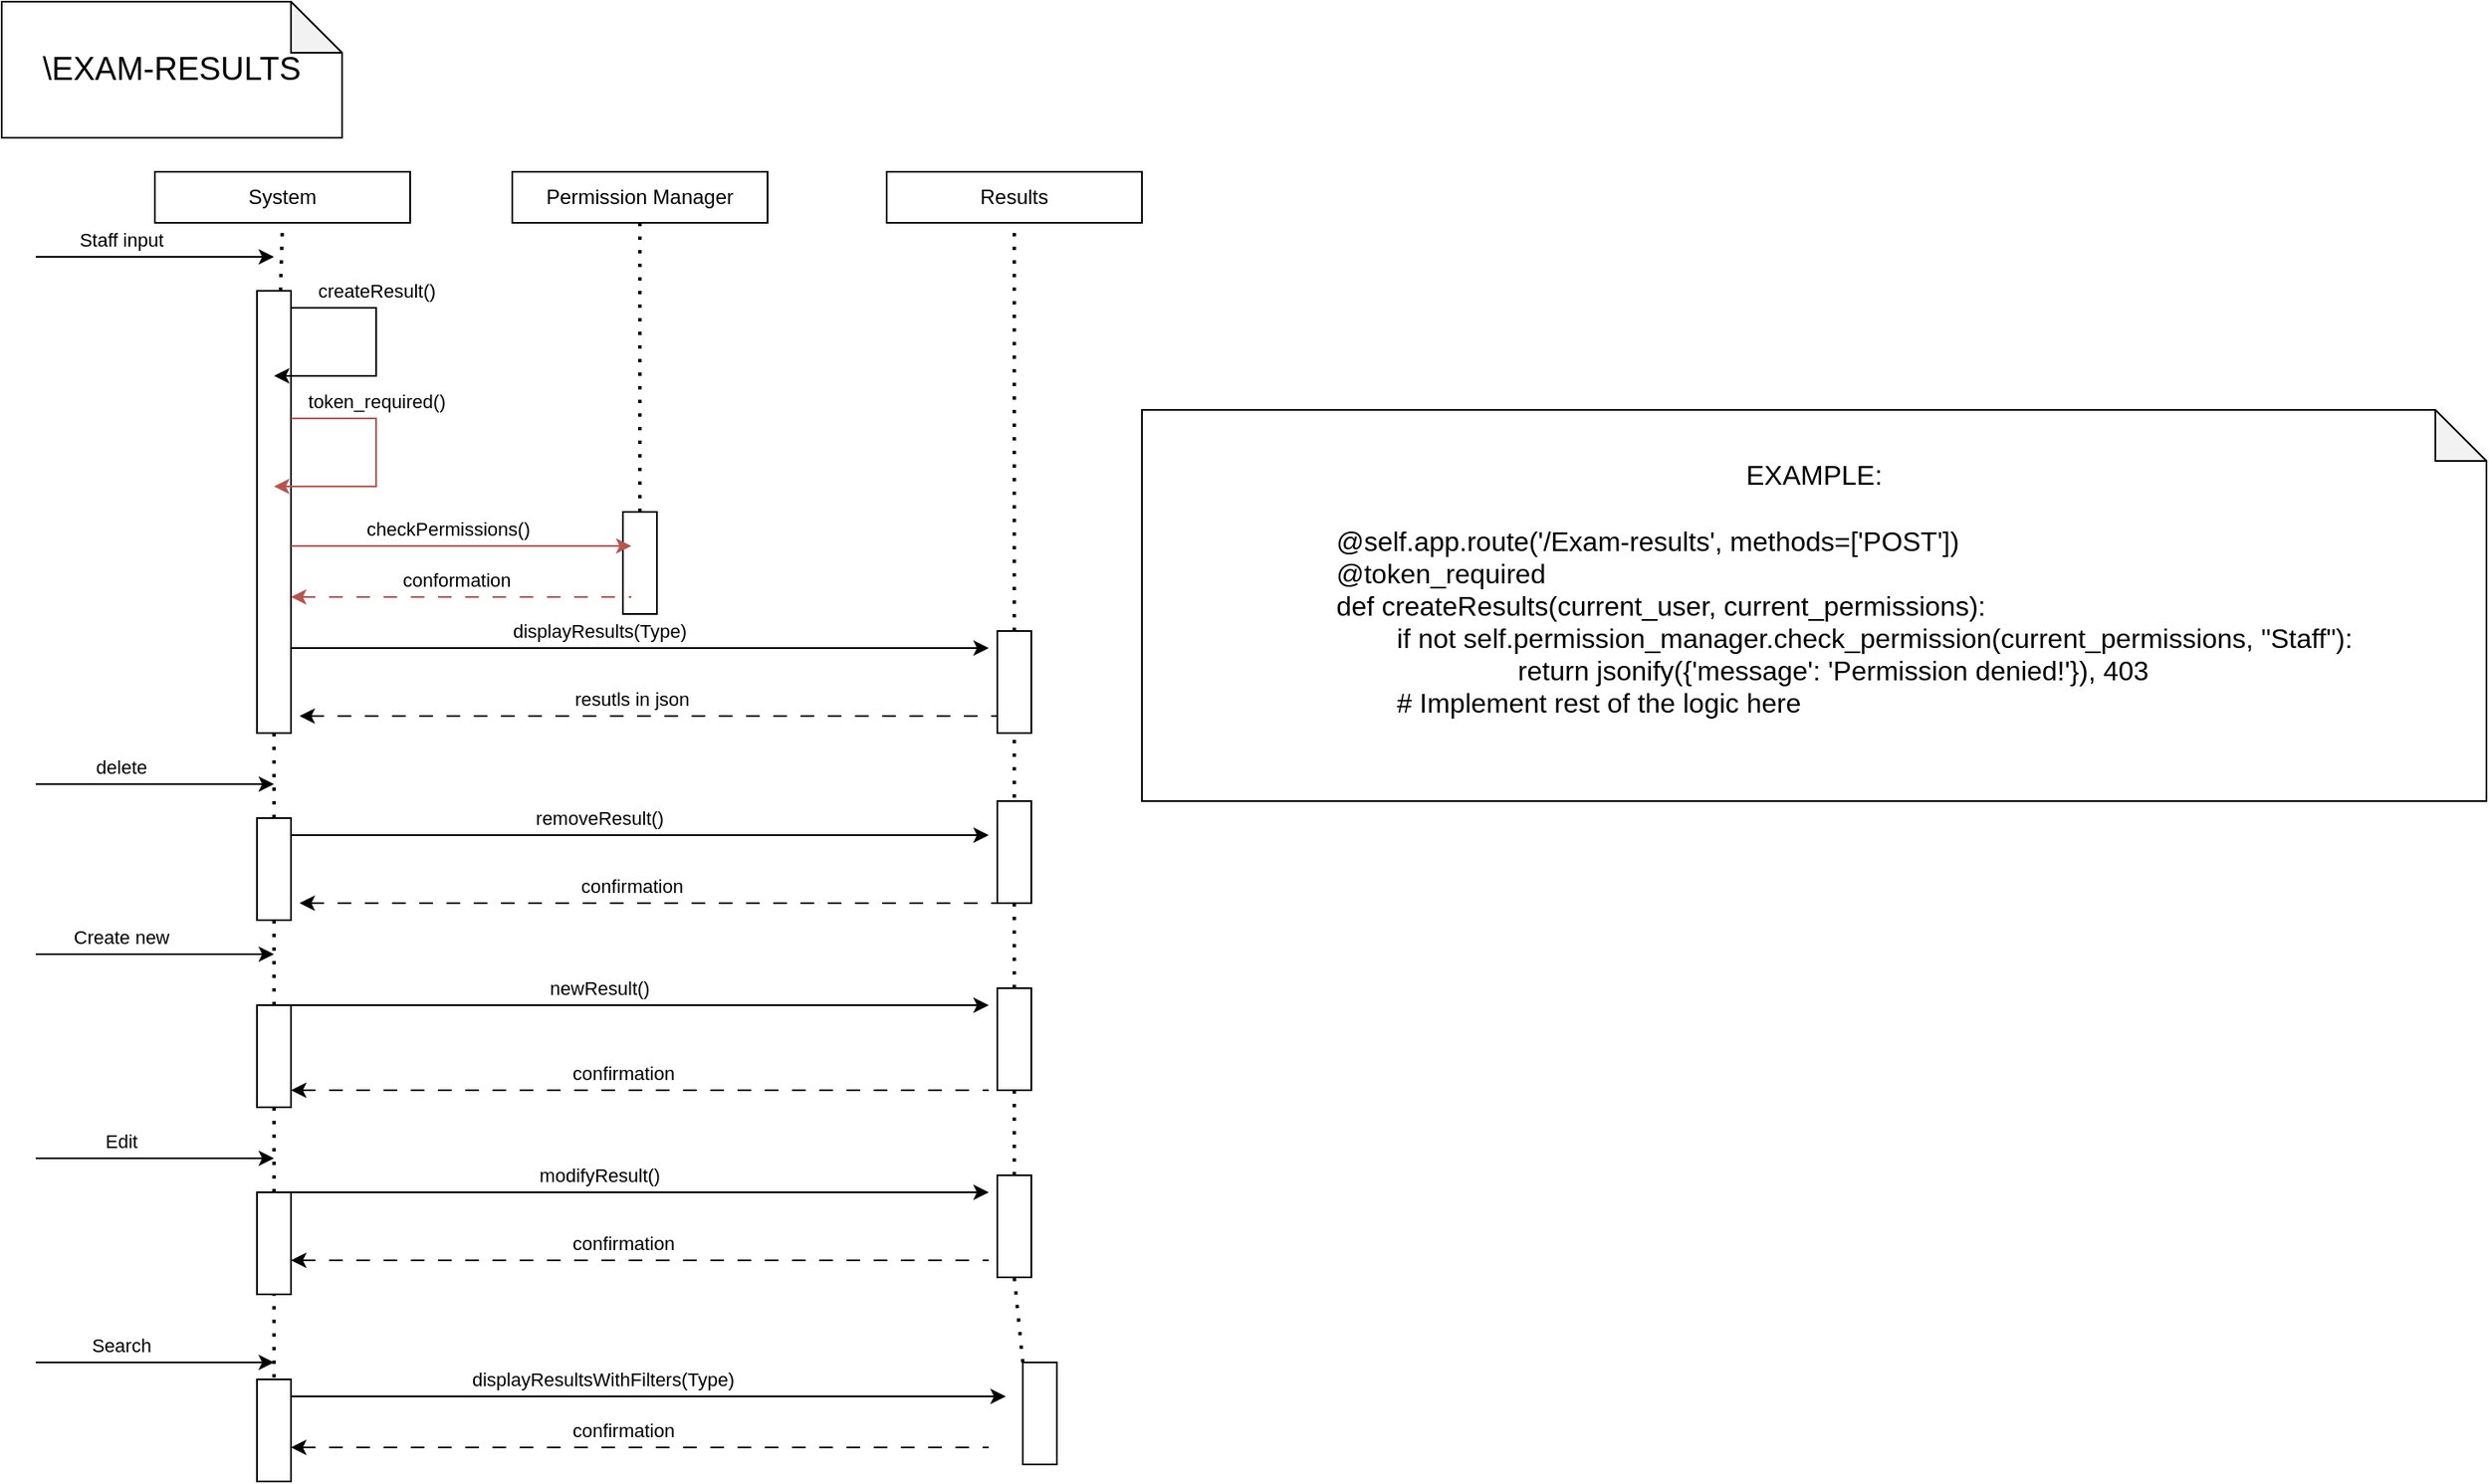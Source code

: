 <mxfile version="24.7.17">
  <diagram name="Page-1" id="Jv_TQmSTfyp_RUovjXyt">
    <mxGraphModel dx="1656" dy="853" grid="1" gridSize="10" guides="1" tooltips="1" connect="1" arrows="1" fold="1" page="1" pageScale="1" pageWidth="850" pageHeight="1100" math="0" shadow="0">
      <root>
        <mxCell id="0" />
        <mxCell id="1" parent="0" />
        <mxCell id="Bxq7dNhiQGgo0WM1oG6--110" value="" style="rounded=0;whiteSpace=wrap;html=1;" parent="1" vertex="1">
          <mxGeometry x="385" y="310" width="20" height="60" as="geometry" />
        </mxCell>
        <mxCell id="Bxq7dNhiQGgo0WM1oG6--5" value="" style="rounded=0;whiteSpace=wrap;html=1;" parent="1" vertex="1">
          <mxGeometry x="170" y="180" width="20" height="260" as="geometry" />
        </mxCell>
        <mxCell id="Bxq7dNhiQGgo0WM1oG6--1" value="System" style="rounded=0;whiteSpace=wrap;html=1;" parent="1" vertex="1">
          <mxGeometry x="110" y="110" width="150" height="30" as="geometry" />
        </mxCell>
        <mxCell id="Bxq7dNhiQGgo0WM1oG6--6" value="" style="endArrow=none;dashed=1;html=1;dashPattern=1 3;strokeWidth=2;rounded=0;entryX=0.5;entryY=1;entryDx=0;entryDy=0;" parent="1" source="Bxq7dNhiQGgo0WM1oG6--5" target="Bxq7dNhiQGgo0WM1oG6--1" edge="1">
          <mxGeometry width="50" height="50" relative="1" as="geometry">
            <mxPoint x="185" y="600" as="sourcePoint" />
            <mxPoint x="450" y="280" as="targetPoint" />
          </mxGeometry>
        </mxCell>
        <mxCell id="Bxq7dNhiQGgo0WM1oG6--7" value="&lt;font style=&quot;font-size: 19px;&quot;&gt;\EXAM-RESULTS&lt;/font&gt;" style="shape=note;whiteSpace=wrap;html=1;backgroundOutline=1;darkOpacity=0.05;" parent="1" vertex="1">
          <mxGeometry x="20" y="10" width="200" height="80" as="geometry" />
        </mxCell>
        <mxCell id="Bxq7dNhiQGgo0WM1oG6--8" value="" style="endArrow=classic;html=1;rounded=0;" parent="1" edge="1">
          <mxGeometry width="50" height="50" relative="1" as="geometry">
            <mxPoint x="40" y="160" as="sourcePoint" />
            <mxPoint x="180" y="160" as="targetPoint" />
          </mxGeometry>
        </mxCell>
        <mxCell id="Bxq7dNhiQGgo0WM1oG6--9" value="Staff input" style="edgeLabel;html=1;align=center;verticalAlign=middle;resizable=0;points=[];" parent="Bxq7dNhiQGgo0WM1oG6--8" vertex="1" connectable="0">
          <mxGeometry x="-0.612" y="-2" relative="1" as="geometry">
            <mxPoint x="23" y="-12" as="offset" />
          </mxGeometry>
        </mxCell>
        <mxCell id="Bxq7dNhiQGgo0WM1oG6--10" value="" style="endArrow=classic;html=1;rounded=0;" parent="1" edge="1">
          <mxGeometry width="50" height="50" relative="1" as="geometry">
            <mxPoint x="190" y="190" as="sourcePoint" />
            <mxPoint x="180" y="230" as="targetPoint" />
            <Array as="points">
              <mxPoint x="240" y="190" />
              <mxPoint x="240" y="230" />
            </Array>
          </mxGeometry>
        </mxCell>
        <mxCell id="Bxq7dNhiQGgo0WM1oG6--11" value="createResult()" style="edgeLabel;html=1;align=center;verticalAlign=middle;resizable=0;points=[];" parent="Bxq7dNhiQGgo0WM1oG6--10" vertex="1" connectable="0">
          <mxGeometry x="-0.612" y="-2" relative="1" as="geometry">
            <mxPoint x="21" y="-12" as="offset" />
          </mxGeometry>
        </mxCell>
        <mxCell id="Bxq7dNhiQGgo0WM1oG6--17" value="" style="endArrow=classic;html=1;rounded=0;" parent="1" edge="1">
          <mxGeometry width="50" height="50" relative="1" as="geometry">
            <mxPoint x="190" y="390" as="sourcePoint" />
            <mxPoint x="600" y="390" as="targetPoint" />
          </mxGeometry>
        </mxCell>
        <mxCell id="Bxq7dNhiQGgo0WM1oG6--18" value="displayResults(Type)" style="edgeLabel;html=1;align=center;verticalAlign=middle;resizable=0;points=[];" parent="Bxq7dNhiQGgo0WM1oG6--17" vertex="1" connectable="0">
          <mxGeometry x="-0.612" y="-2" relative="1" as="geometry">
            <mxPoint x="101" y="-12" as="offset" />
          </mxGeometry>
        </mxCell>
        <mxCell id="Bxq7dNhiQGgo0WM1oG6--26" value="" style="endArrow=none;html=1;rounded=0;dashed=1;dashPattern=8 8;startArrow=classic;startFill=1;endFill=0;" parent="1" edge="1">
          <mxGeometry width="50" height="50" relative="1" as="geometry">
            <mxPoint x="195" y="430" as="sourcePoint" />
            <mxPoint x="605" y="430" as="targetPoint" />
          </mxGeometry>
        </mxCell>
        <mxCell id="Bxq7dNhiQGgo0WM1oG6--28" value="resutls in json" style="edgeLabel;html=1;align=center;verticalAlign=middle;resizable=0;points=[];" parent="Bxq7dNhiQGgo0WM1oG6--26" vertex="1" connectable="0">
          <mxGeometry x="0.297" y="2" relative="1" as="geometry">
            <mxPoint x="-71" y="-8" as="offset" />
          </mxGeometry>
        </mxCell>
        <mxCell id="Bxq7dNhiQGgo0WM1oG6--67" value="" style="endArrow=none;dashed=1;html=1;dashPattern=1 3;strokeWidth=2;rounded=0;entryX=0.5;entryY=1;entryDx=0;entryDy=0;" parent="1" source="Bxq7dNhiQGgo0WM1oG6--137" target="Bxq7dNhiQGgo0WM1oG6--5" edge="1">
          <mxGeometry width="50" height="50" relative="1" as="geometry">
            <mxPoint x="180" y="850.833" as="sourcePoint" />
            <mxPoint x="185" y="140" as="targetPoint" />
          </mxGeometry>
        </mxCell>
        <mxCell id="Bxq7dNhiQGgo0WM1oG6--85" value="Results" style="rounded=0;whiteSpace=wrap;html=1;" parent="1" vertex="1">
          <mxGeometry x="540" y="110" width="150" height="30" as="geometry" />
        </mxCell>
        <mxCell id="Bxq7dNhiQGgo0WM1oG6--86" value="" style="endArrow=none;dashed=1;html=1;dashPattern=1 3;strokeWidth=2;rounded=0;entryX=0.5;entryY=1;entryDx=0;entryDy=0;" parent="1" source="Bxq7dNhiQGgo0WM1oG6--87" target="Bxq7dNhiQGgo0WM1oG6--85" edge="1">
          <mxGeometry width="50" height="50" relative="1" as="geometry">
            <mxPoint x="615" y="650" as="sourcePoint" />
            <mxPoint x="610" y="250" as="targetPoint" />
          </mxGeometry>
        </mxCell>
        <mxCell id="Bxq7dNhiQGgo0WM1oG6--88" value="" style="endArrow=none;dashed=1;html=1;dashPattern=1 3;strokeWidth=2;rounded=0;entryX=0.5;entryY=1;entryDx=0;entryDy=0;" parent="1" source="Bxq7dNhiQGgo0WM1oG6--135" target="Bxq7dNhiQGgo0WM1oG6--87" edge="1">
          <mxGeometry width="50" height="50" relative="1" as="geometry">
            <mxPoint x="620" y="810" as="sourcePoint" />
            <mxPoint x="615" y="140" as="targetPoint" />
          </mxGeometry>
        </mxCell>
        <mxCell id="Bxq7dNhiQGgo0WM1oG6--87" value="" style="rounded=0;whiteSpace=wrap;html=1;" parent="1" vertex="1">
          <mxGeometry x="605" y="380" width="20" height="60" as="geometry" />
        </mxCell>
        <mxCell id="Bxq7dNhiQGgo0WM1oG6--89" value="" style="endArrow=classic;html=1;rounded=0;fillColor=#f8cecc;strokeColor=#b85450;" parent="1" edge="1">
          <mxGeometry width="50" height="50" relative="1" as="geometry">
            <mxPoint x="190" y="255" as="sourcePoint" />
            <mxPoint x="180" y="295" as="targetPoint" />
            <Array as="points">
              <mxPoint x="240" y="255" />
              <mxPoint x="240" y="295" />
            </Array>
          </mxGeometry>
        </mxCell>
        <mxCell id="Bxq7dNhiQGgo0WM1oG6--90" value="token_required()" style="edgeLabel;html=1;align=center;verticalAlign=middle;resizable=0;points=[];" parent="Bxq7dNhiQGgo0WM1oG6--89" vertex="1" connectable="0">
          <mxGeometry x="-0.612" y="-2" relative="1" as="geometry">
            <mxPoint x="21" y="-12" as="offset" />
          </mxGeometry>
        </mxCell>
        <mxCell id="Bxq7dNhiQGgo0WM1oG6--92" value="Permission Manager" style="rounded=0;whiteSpace=wrap;html=1;" parent="1" vertex="1">
          <mxGeometry x="320" y="110" width="150" height="30" as="geometry" />
        </mxCell>
        <mxCell id="Bxq7dNhiQGgo0WM1oG6--93" value="" style="endArrow=none;dashed=1;html=1;dashPattern=1 3;strokeWidth=2;rounded=0;entryX=0.5;entryY=1;entryDx=0;entryDy=0;" parent="1" source="Bxq7dNhiQGgo0WM1oG6--110" target="Bxq7dNhiQGgo0WM1oG6--92" edge="1">
          <mxGeometry width="50" height="50" relative="1" as="geometry">
            <mxPoint x="400" y="600" as="sourcePoint" />
            <mxPoint x="390" y="250" as="targetPoint" />
          </mxGeometry>
        </mxCell>
        <mxCell id="Bxq7dNhiQGgo0WM1oG6--106" value="" style="endArrow=classic;html=1;rounded=0;fillColor=#f8cecc;strokeColor=#b85450;" parent="1" edge="1">
          <mxGeometry width="50" height="50" relative="1" as="geometry">
            <mxPoint x="190" y="330" as="sourcePoint" />
            <mxPoint x="390" y="330" as="targetPoint" />
          </mxGeometry>
        </mxCell>
        <mxCell id="Bxq7dNhiQGgo0WM1oG6--107" value="checkPermissions()" style="edgeLabel;html=1;align=center;verticalAlign=middle;resizable=0;points=[];" parent="Bxq7dNhiQGgo0WM1oG6--106" vertex="1" connectable="0">
          <mxGeometry x="-0.612" y="-2" relative="1" as="geometry">
            <mxPoint x="53" y="-12" as="offset" />
          </mxGeometry>
        </mxCell>
        <mxCell id="Bxq7dNhiQGgo0WM1oG6--108" value="" style="endArrow=none;html=1;rounded=0;dashed=1;dashPattern=8 8;startArrow=classic;startFill=1;endFill=0;fillColor=#f8cecc;strokeColor=#b85450;" parent="1" edge="1">
          <mxGeometry width="50" height="50" relative="1" as="geometry">
            <mxPoint x="190" y="360" as="sourcePoint" />
            <mxPoint x="390" y="360" as="targetPoint" />
          </mxGeometry>
        </mxCell>
        <mxCell id="Bxq7dNhiQGgo0WM1oG6--109" value="conformation" style="edgeLabel;html=1;align=center;verticalAlign=middle;resizable=0;points=[];" parent="Bxq7dNhiQGgo0WM1oG6--108" vertex="1" connectable="0">
          <mxGeometry x="0.297" y="2" relative="1" as="geometry">
            <mxPoint x="-33" y="-8" as="offset" />
          </mxGeometry>
        </mxCell>
        <mxCell id="Bxq7dNhiQGgo0WM1oG6--111" value="" style="endArrow=none;dashed=1;html=1;dashPattern=1 3;strokeWidth=2;rounded=0;entryX=0.5;entryY=1;entryDx=0;entryDy=0;exitX=0.5;exitY=1;exitDx=0;exitDy=0;" parent="1" source="Bxq7dNhiQGgo0WM1oG6--110" target="Bxq7dNhiQGgo0WM1oG6--110" edge="1">
          <mxGeometry width="50" height="50" relative="1" as="geometry">
            <mxPoint x="395" y="470" as="sourcePoint" />
            <mxPoint x="395" y="140" as="targetPoint" />
          </mxGeometry>
        </mxCell>
        <mxCell id="Bxq7dNhiQGgo0WM1oG6--112" value="" style="endArrow=classic;html=1;rounded=0;" parent="1" edge="1">
          <mxGeometry width="50" height="50" relative="1" as="geometry">
            <mxPoint x="40" y="470.0" as="sourcePoint" />
            <mxPoint x="180" y="470.0" as="targetPoint" />
          </mxGeometry>
        </mxCell>
        <mxCell id="Bxq7dNhiQGgo0WM1oG6--113" value="delete" style="edgeLabel;html=1;align=center;verticalAlign=middle;resizable=0;points=[];" parent="Bxq7dNhiQGgo0WM1oG6--112" vertex="1" connectable="0">
          <mxGeometry x="-0.612" y="-2" relative="1" as="geometry">
            <mxPoint x="23" y="-12" as="offset" />
          </mxGeometry>
        </mxCell>
        <mxCell id="Bxq7dNhiQGgo0WM1oG6--114" value="" style="endArrow=classic;html=1;rounded=0;" parent="1" edge="1">
          <mxGeometry width="50" height="50" relative="1" as="geometry">
            <mxPoint x="40" y="570" as="sourcePoint" />
            <mxPoint x="180" y="570" as="targetPoint" />
          </mxGeometry>
        </mxCell>
        <mxCell id="Bxq7dNhiQGgo0WM1oG6--115" value="Create new" style="edgeLabel;html=1;align=center;verticalAlign=middle;resizable=0;points=[];" parent="Bxq7dNhiQGgo0WM1oG6--114" vertex="1" connectable="0">
          <mxGeometry x="-0.612" y="-2" relative="1" as="geometry">
            <mxPoint x="23" y="-12" as="offset" />
          </mxGeometry>
        </mxCell>
        <mxCell id="Bxq7dNhiQGgo0WM1oG6--116" value="" style="endArrow=classic;html=1;rounded=0;" parent="1" edge="1">
          <mxGeometry width="50" height="50" relative="1" as="geometry">
            <mxPoint x="190" y="500.0" as="sourcePoint" />
            <mxPoint x="600" y="500.0" as="targetPoint" />
          </mxGeometry>
        </mxCell>
        <mxCell id="Bxq7dNhiQGgo0WM1oG6--117" value="removeResult()" style="edgeLabel;html=1;align=center;verticalAlign=middle;resizable=0;points=[];" parent="Bxq7dNhiQGgo0WM1oG6--116" vertex="1" connectable="0">
          <mxGeometry x="-0.612" y="-2" relative="1" as="geometry">
            <mxPoint x="101" y="-12" as="offset" />
          </mxGeometry>
        </mxCell>
        <mxCell id="Bxq7dNhiQGgo0WM1oG6--118" value="" style="endArrow=none;html=1;rounded=0;dashed=1;dashPattern=8 8;startArrow=classic;startFill=1;endFill=0;" parent="1" edge="1">
          <mxGeometry width="50" height="50" relative="1" as="geometry">
            <mxPoint x="195" y="540" as="sourcePoint" />
            <mxPoint x="605" y="540" as="targetPoint" />
          </mxGeometry>
        </mxCell>
        <mxCell id="Bxq7dNhiQGgo0WM1oG6--119" value="confirmation" style="edgeLabel;html=1;align=center;verticalAlign=middle;resizable=0;points=[];" parent="Bxq7dNhiQGgo0WM1oG6--118" vertex="1" connectable="0">
          <mxGeometry x="0.297" y="2" relative="1" as="geometry">
            <mxPoint x="-71" y="-8" as="offset" />
          </mxGeometry>
        </mxCell>
        <mxCell id="Bxq7dNhiQGgo0WM1oG6--120" value="" style="endArrow=classic;html=1;rounded=0;" parent="1" edge="1">
          <mxGeometry width="50" height="50" relative="1" as="geometry">
            <mxPoint x="190" y="600" as="sourcePoint" />
            <mxPoint x="600" y="600" as="targetPoint" />
          </mxGeometry>
        </mxCell>
        <mxCell id="Bxq7dNhiQGgo0WM1oG6--121" value="newResult()" style="edgeLabel;html=1;align=center;verticalAlign=middle;resizable=0;points=[];" parent="Bxq7dNhiQGgo0WM1oG6--120" vertex="1" connectable="0">
          <mxGeometry x="-0.612" y="-2" relative="1" as="geometry">
            <mxPoint x="101" y="-12" as="offset" />
          </mxGeometry>
        </mxCell>
        <mxCell id="Bxq7dNhiQGgo0WM1oG6--122" value="" style="endArrow=none;html=1;rounded=0;dashed=1;dashPattern=8 8;startArrow=classic;startFill=1;endFill=0;" parent="1" edge="1">
          <mxGeometry width="50" height="50" relative="1" as="geometry">
            <mxPoint x="190" y="650" as="sourcePoint" />
            <mxPoint x="600" y="650" as="targetPoint" />
          </mxGeometry>
        </mxCell>
        <mxCell id="Bxq7dNhiQGgo0WM1oG6--123" value="confirmation" style="edgeLabel;html=1;align=center;verticalAlign=middle;resizable=0;points=[];" parent="Bxq7dNhiQGgo0WM1oG6--122" vertex="1" connectable="0">
          <mxGeometry x="0.297" y="2" relative="1" as="geometry">
            <mxPoint x="-71" y="-8" as="offset" />
          </mxGeometry>
        </mxCell>
        <mxCell id="Bxq7dNhiQGgo0WM1oG6--134" value="" style="rounded=0;whiteSpace=wrap;html=1;" parent="1" vertex="1">
          <mxGeometry x="605" y="480" width="20" height="60" as="geometry" />
        </mxCell>
        <mxCell id="Bxq7dNhiQGgo0WM1oG6--136" value="" style="endArrow=none;dashed=1;html=1;dashPattern=1 3;strokeWidth=2;rounded=0;entryX=0.5;entryY=1;entryDx=0;entryDy=0;" parent="1" source="Bxq7dNhiQGgo0WM1oG6--162" target="Bxq7dNhiQGgo0WM1oG6--135" edge="1">
          <mxGeometry width="50" height="50" relative="1" as="geometry">
            <mxPoint x="620" y="810" as="sourcePoint" />
            <mxPoint x="615" y="440" as="targetPoint" />
          </mxGeometry>
        </mxCell>
        <mxCell id="Bxq7dNhiQGgo0WM1oG6--135" value="" style="rounded=0;whiteSpace=wrap;html=1;" parent="1" vertex="1">
          <mxGeometry x="605" y="590" width="20" height="60" as="geometry" />
        </mxCell>
        <mxCell id="Bxq7dNhiQGgo0WM1oG6--138" value="" style="endArrow=none;dashed=1;html=1;dashPattern=1 3;strokeWidth=2;rounded=0;entryX=0.5;entryY=1;entryDx=0;entryDy=0;" parent="1" source="Bxq7dNhiQGgo0WM1oG6--139" target="Bxq7dNhiQGgo0WM1oG6--137" edge="1">
          <mxGeometry width="50" height="50" relative="1" as="geometry">
            <mxPoint x="180" y="850.833" as="sourcePoint" />
            <mxPoint x="180" y="440" as="targetPoint" />
          </mxGeometry>
        </mxCell>
        <mxCell id="Bxq7dNhiQGgo0WM1oG6--137" value="" style="rounded=0;whiteSpace=wrap;html=1;" parent="1" vertex="1">
          <mxGeometry x="170" y="490" width="20" height="60" as="geometry" />
        </mxCell>
        <mxCell id="Bxq7dNhiQGgo0WM1oG6--140" value="" style="endArrow=none;dashed=1;html=1;dashPattern=1 3;strokeWidth=2;rounded=0;entryX=0.5;entryY=1;entryDx=0;entryDy=0;" parent="1" source="Bxq7dNhiQGgo0WM1oG6--148" target="Bxq7dNhiQGgo0WM1oG6--139" edge="1">
          <mxGeometry width="50" height="50" relative="1" as="geometry">
            <mxPoint x="180" y="850.833" as="sourcePoint" />
            <mxPoint x="180" y="550" as="targetPoint" />
          </mxGeometry>
        </mxCell>
        <mxCell id="Bxq7dNhiQGgo0WM1oG6--139" value="" style="rounded=0;whiteSpace=wrap;html=1;" parent="1" vertex="1">
          <mxGeometry x="170" y="600" width="20" height="60" as="geometry" />
        </mxCell>
        <mxCell id="Bxq7dNhiQGgo0WM1oG6--146" value="" style="endArrow=classic;html=1;rounded=0;" parent="1" edge="1">
          <mxGeometry width="50" height="50" relative="1" as="geometry">
            <mxPoint x="40" y="690" as="sourcePoint" />
            <mxPoint x="180" y="690" as="targetPoint" />
          </mxGeometry>
        </mxCell>
        <mxCell id="Bxq7dNhiQGgo0WM1oG6--147" value="Edit" style="edgeLabel;html=1;align=center;verticalAlign=middle;resizable=0;points=[];" parent="Bxq7dNhiQGgo0WM1oG6--146" vertex="1" connectable="0">
          <mxGeometry x="-0.612" y="-2" relative="1" as="geometry">
            <mxPoint x="23" y="-12" as="offset" />
          </mxGeometry>
        </mxCell>
        <mxCell id="Bxq7dNhiQGgo0WM1oG6--149" value="" style="endArrow=none;dashed=1;html=1;dashPattern=1 3;strokeWidth=2;rounded=0;entryX=0.5;entryY=1;entryDx=0;entryDy=0;" parent="1" target="Bxq7dNhiQGgo0WM1oG6--148" edge="1">
          <mxGeometry width="50" height="50" relative="1" as="geometry">
            <mxPoint x="180" y="850.833" as="sourcePoint" />
            <mxPoint x="180" y="660" as="targetPoint" />
          </mxGeometry>
        </mxCell>
        <mxCell id="Bxq7dNhiQGgo0WM1oG6--148" value="" style="rounded=0;whiteSpace=wrap;html=1;" parent="1" vertex="1">
          <mxGeometry x="170" y="710" width="20" height="60" as="geometry" />
        </mxCell>
        <mxCell id="Bxq7dNhiQGgo0WM1oG6--150" value="" style="endArrow=classic;html=1;rounded=0;" parent="1" edge="1">
          <mxGeometry width="50" height="50" relative="1" as="geometry">
            <mxPoint x="190" y="710" as="sourcePoint" />
            <mxPoint x="600" y="710" as="targetPoint" />
          </mxGeometry>
        </mxCell>
        <mxCell id="Bxq7dNhiQGgo0WM1oG6--151" value="modifyResult()" style="edgeLabel;html=1;align=center;verticalAlign=middle;resizable=0;points=[];" parent="Bxq7dNhiQGgo0WM1oG6--150" vertex="1" connectable="0">
          <mxGeometry x="-0.612" y="-2" relative="1" as="geometry">
            <mxPoint x="101" y="-12" as="offset" />
          </mxGeometry>
        </mxCell>
        <mxCell id="Bxq7dNhiQGgo0WM1oG6--153" value="" style="endArrow=none;html=1;rounded=0;dashed=1;dashPattern=8 8;startArrow=classic;startFill=1;endFill=0;" parent="1" edge="1">
          <mxGeometry width="50" height="50" relative="1" as="geometry">
            <mxPoint x="190" y="750" as="sourcePoint" />
            <mxPoint x="600" y="750" as="targetPoint" />
          </mxGeometry>
        </mxCell>
        <mxCell id="Bxq7dNhiQGgo0WM1oG6--154" value="confirmation" style="edgeLabel;html=1;align=center;verticalAlign=middle;resizable=0;points=[];" parent="Bxq7dNhiQGgo0WM1oG6--153" vertex="1" connectable="0">
          <mxGeometry x="0.297" y="2" relative="1" as="geometry">
            <mxPoint x="-71" y="-8" as="offset" />
          </mxGeometry>
        </mxCell>
        <mxCell id="Bxq7dNhiQGgo0WM1oG6--155" value="" style="endArrow=classic;html=1;rounded=0;" parent="1" edge="1">
          <mxGeometry width="50" height="50" relative="1" as="geometry">
            <mxPoint x="40" y="810" as="sourcePoint" />
            <mxPoint x="180" y="810" as="targetPoint" />
          </mxGeometry>
        </mxCell>
        <mxCell id="Bxq7dNhiQGgo0WM1oG6--156" value="Search" style="edgeLabel;html=1;align=center;verticalAlign=middle;resizable=0;points=[];" parent="Bxq7dNhiQGgo0WM1oG6--155" vertex="1" connectable="0">
          <mxGeometry x="-0.612" y="-2" relative="1" as="geometry">
            <mxPoint x="23" y="-12" as="offset" />
          </mxGeometry>
        </mxCell>
        <mxCell id="Bxq7dNhiQGgo0WM1oG6--157" value="" style="endArrow=classic;html=1;rounded=0;" parent="1" edge="1">
          <mxGeometry width="50" height="50" relative="1" as="geometry">
            <mxPoint x="190" y="830" as="sourcePoint" />
            <mxPoint x="610" y="830" as="targetPoint" />
          </mxGeometry>
        </mxCell>
        <mxCell id="Bxq7dNhiQGgo0WM1oG6--158" value="displayResultsWithFilters(Type)" style="edgeLabel;html=1;align=center;verticalAlign=middle;resizable=0;points=[];" parent="Bxq7dNhiQGgo0WM1oG6--157" vertex="1" connectable="0">
          <mxGeometry x="-0.612" y="-2" relative="1" as="geometry">
            <mxPoint x="101" y="-12" as="offset" />
          </mxGeometry>
        </mxCell>
        <mxCell id="Bxq7dNhiQGgo0WM1oG6--160" value="" style="endArrow=none;html=1;rounded=0;dashed=1;dashPattern=8 8;startArrow=classic;startFill=1;endFill=0;" parent="1" edge="1">
          <mxGeometry width="50" height="50" relative="1" as="geometry">
            <mxPoint x="190" y="860" as="sourcePoint" />
            <mxPoint x="600" y="860" as="targetPoint" />
          </mxGeometry>
        </mxCell>
        <mxCell id="Bxq7dNhiQGgo0WM1oG6--161" value="confirmation" style="edgeLabel;html=1;align=center;verticalAlign=middle;resizable=0;points=[];" parent="Bxq7dNhiQGgo0WM1oG6--160" vertex="1" connectable="0">
          <mxGeometry x="0.297" y="2" relative="1" as="geometry">
            <mxPoint x="-71" y="-8" as="offset" />
          </mxGeometry>
        </mxCell>
        <mxCell id="Bxq7dNhiQGgo0WM1oG6--165" value="" style="endArrow=none;dashed=1;html=1;dashPattern=1 3;strokeWidth=2;rounded=0;entryX=0.5;entryY=1;entryDx=0;entryDy=0;" parent="1" target="Bxq7dNhiQGgo0WM1oG6--162" edge="1">
          <mxGeometry width="50" height="50" relative="1" as="geometry">
            <mxPoint x="620" y="810" as="sourcePoint" />
            <mxPoint x="615" y="650" as="targetPoint" />
          </mxGeometry>
        </mxCell>
        <mxCell id="Bxq7dNhiQGgo0WM1oG6--162" value="" style="rounded=0;whiteSpace=wrap;html=1;" parent="1" vertex="1">
          <mxGeometry x="605" y="700" width="20" height="60" as="geometry" />
        </mxCell>
        <mxCell id="Bxq7dNhiQGgo0WM1oG6--166" value="" style="rounded=0;whiteSpace=wrap;html=1;" parent="1" vertex="1">
          <mxGeometry x="620" y="810" width="20" height="60" as="geometry" />
        </mxCell>
        <mxCell id="Bxq7dNhiQGgo0WM1oG6--167" value="" style="rounded=0;whiteSpace=wrap;html=1;" parent="1" vertex="1">
          <mxGeometry x="170" y="820" width="20" height="60" as="geometry" />
        </mxCell>
        <mxCell id="Q0ItAqIHcP6IhzQpHfOt-1" value="&lt;div style=&quot;font-size: 16px;&quot; align=&quot;center&quot;&gt;EXAMPLE:&lt;br style=&quot;font-size: 16px;&quot;&gt;&lt;/div&gt;&lt;div style=&quot;font-size: 16px;&quot; align=&quot;center&quot;&gt;&lt;br style=&quot;font-size: 16px;&quot;&gt;&lt;/div&gt;&lt;div style=&quot;font-size: 16px;&quot; align=&quot;left&quot;&gt;&amp;nbsp;&amp;nbsp;&amp;nbsp;&amp;nbsp;&amp;nbsp;&amp;nbsp;&amp;nbsp; @self.app.route(&#39;/Exam-results&#39;, methods=[&#39;POST&#39;])&lt;br style=&quot;font-size: 16px;&quot;&gt;&amp;nbsp;&amp;nbsp;&amp;nbsp;&amp;nbsp;&amp;nbsp;&amp;nbsp;&amp;nbsp; @token_required&lt;br style=&quot;font-size: 16px;&quot;&gt;&amp;nbsp;&amp;nbsp;&amp;nbsp;&amp;nbsp;&amp;nbsp;&amp;nbsp;&amp;nbsp; def createResults(current_user, current_permissions):&lt;/div&gt;&lt;div style=&quot;font-size: 16px;&quot; align=&quot;left&quot;&gt;&lt;span style=&quot;white-space: pre; font-size: 16px;&quot;&gt;&#x9;&lt;/span&gt;&lt;span style=&quot;white-space: pre; font-size: 16px;&quot;&gt;&#x9;&lt;/span&gt;if not self.permission_manager.check_permission(current_permissions, &quot;Staff&quot;):&lt;br style=&quot;font-size: 16px;&quot;&gt;&amp;nbsp;&amp;nbsp;&amp;nbsp;&amp;nbsp;&amp;nbsp;&amp;nbsp;&amp;nbsp;&amp;nbsp;&amp;nbsp;&amp;nbsp;&amp;nbsp;&amp;nbsp;&amp;nbsp;&amp;nbsp;&amp;nbsp; &amp;nbsp;&amp;nbsp;&amp;nbsp;&amp;nbsp;&amp;nbsp;&amp;nbsp;&amp;nbsp;&amp;nbsp;&amp;nbsp;&amp;nbsp;&amp;nbsp;&amp;nbsp;&amp;nbsp;&amp;nbsp;&amp;nbsp; return jsonify({&#39;message&#39;: &#39;Permission denied!&#39;}), 403&lt;br style=&quot;font-size: 16px;&quot;&gt;&lt;/div&gt;&lt;div style=&quot;font-size: 16px;&quot; align=&quot;left&quot;&gt;&lt;span style=&quot;white-space: pre; font-size: 16px;&quot;&gt;&#x9;&lt;/span&gt;&lt;span style=&quot;white-space: pre; font-size: 16px;&quot;&gt;&#x9;&lt;/span&gt;# Implement rest of the logic here&lt;br style=&quot;font-size: 16px;&quot;&gt;&lt;br style=&quot;font-size: 16px;&quot;&gt;&lt;/div&gt;" style="shape=note;whiteSpace=wrap;html=1;backgroundOutline=1;darkOpacity=0.05;fontSize=16;" vertex="1" parent="1">
          <mxGeometry x="690" y="250" width="790" height="230" as="geometry" />
        </mxCell>
      </root>
    </mxGraphModel>
  </diagram>
</mxfile>
